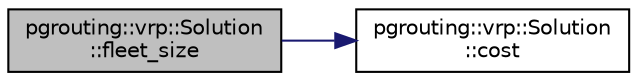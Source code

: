 digraph "pgrouting::vrp::Solution::fleet_size"
{
  edge [fontname="Helvetica",fontsize="10",labelfontname="Helvetica",labelfontsize="10"];
  node [fontname="Helvetica",fontsize="10",shape=record];
  rankdir="LR";
  Node1 [label="pgrouting::vrp::Solution\l::fleet_size",height=0.2,width=0.4,color="black", fillcolor="grey75", style="filled", fontcolor="black"];
  Node1 -> Node2 [color="midnightblue",fontsize="10",style="solid",fontname="Helvetica"];
  Node2 [label="pgrouting::vrp::Solution\l::cost",height=0.2,width=0.4,color="black", fillcolor="white", style="filled",URL="$classpgrouting_1_1vrp_1_1Solution.html#a674433d019be75504877c559e3a8c276"];
}
